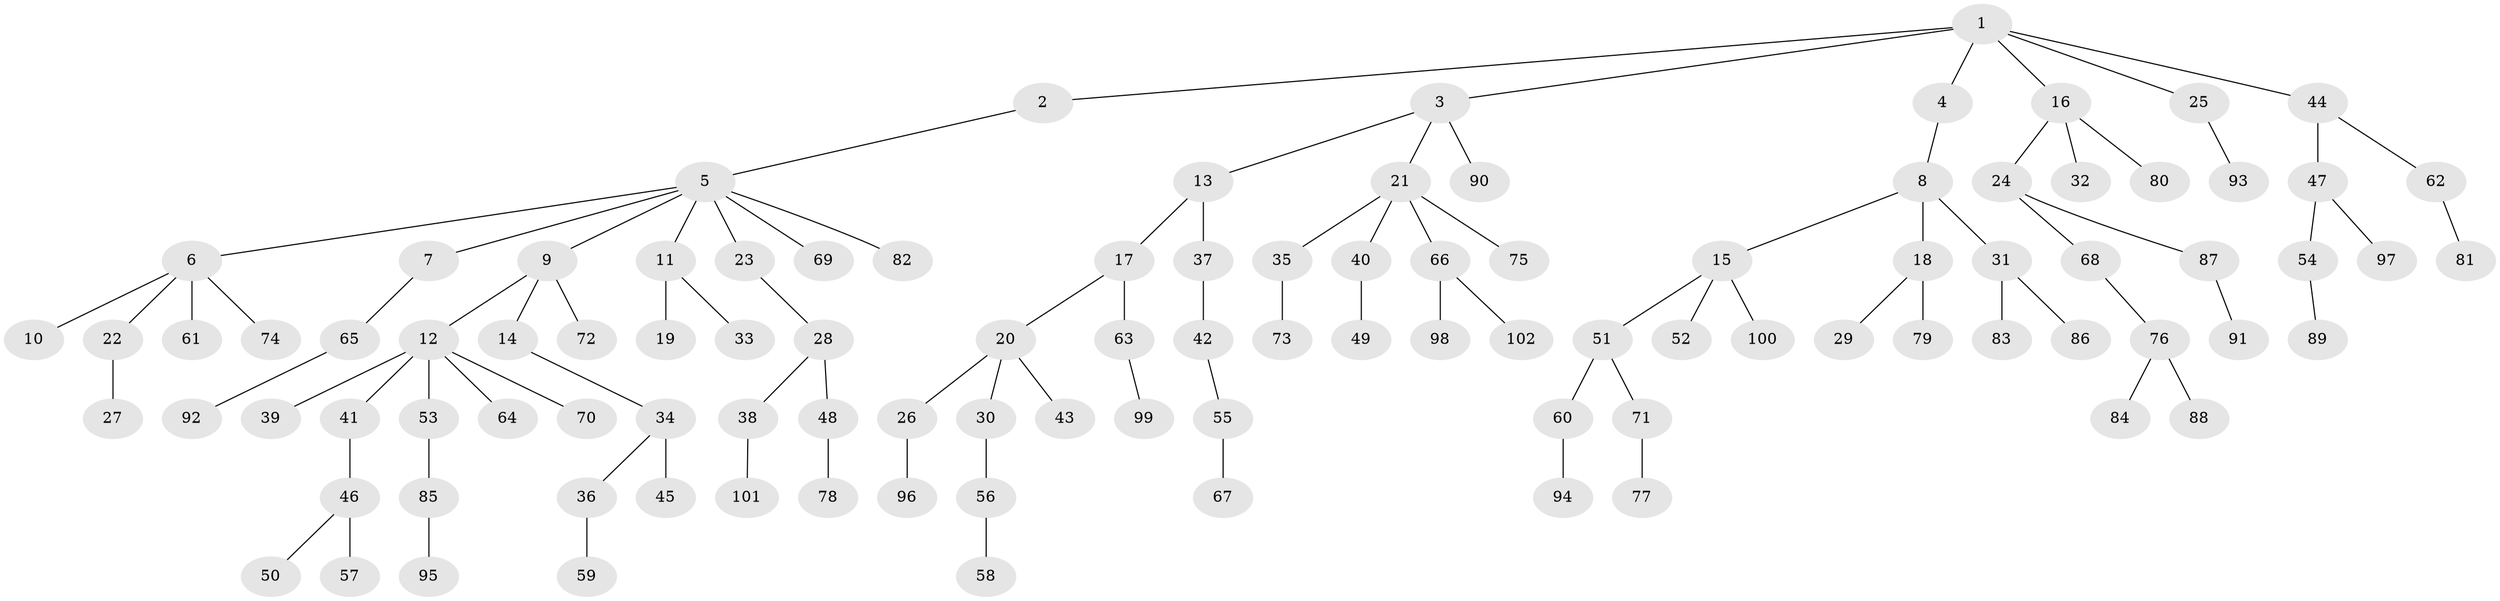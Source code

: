 // coarse degree distribution, {6: 0.046153846153846156, 3: 0.12307692307692308, 4: 0.06153846153846154, 8: 0.015384615384615385, 1: 0.5538461538461539, 2: 0.2}
// Generated by graph-tools (version 1.1) at 2025/24/03/03/25 07:24:07]
// undirected, 102 vertices, 101 edges
graph export_dot {
graph [start="1"]
  node [color=gray90,style=filled];
  1;
  2;
  3;
  4;
  5;
  6;
  7;
  8;
  9;
  10;
  11;
  12;
  13;
  14;
  15;
  16;
  17;
  18;
  19;
  20;
  21;
  22;
  23;
  24;
  25;
  26;
  27;
  28;
  29;
  30;
  31;
  32;
  33;
  34;
  35;
  36;
  37;
  38;
  39;
  40;
  41;
  42;
  43;
  44;
  45;
  46;
  47;
  48;
  49;
  50;
  51;
  52;
  53;
  54;
  55;
  56;
  57;
  58;
  59;
  60;
  61;
  62;
  63;
  64;
  65;
  66;
  67;
  68;
  69;
  70;
  71;
  72;
  73;
  74;
  75;
  76;
  77;
  78;
  79;
  80;
  81;
  82;
  83;
  84;
  85;
  86;
  87;
  88;
  89;
  90;
  91;
  92;
  93;
  94;
  95;
  96;
  97;
  98;
  99;
  100;
  101;
  102;
  1 -- 2;
  1 -- 3;
  1 -- 4;
  1 -- 16;
  1 -- 25;
  1 -- 44;
  2 -- 5;
  3 -- 13;
  3 -- 21;
  3 -- 90;
  4 -- 8;
  5 -- 6;
  5 -- 7;
  5 -- 9;
  5 -- 11;
  5 -- 23;
  5 -- 69;
  5 -- 82;
  6 -- 10;
  6 -- 22;
  6 -- 61;
  6 -- 74;
  7 -- 65;
  8 -- 15;
  8 -- 18;
  8 -- 31;
  9 -- 12;
  9 -- 14;
  9 -- 72;
  11 -- 19;
  11 -- 33;
  12 -- 39;
  12 -- 41;
  12 -- 53;
  12 -- 64;
  12 -- 70;
  13 -- 17;
  13 -- 37;
  14 -- 34;
  15 -- 51;
  15 -- 52;
  15 -- 100;
  16 -- 24;
  16 -- 32;
  16 -- 80;
  17 -- 20;
  17 -- 63;
  18 -- 29;
  18 -- 79;
  20 -- 26;
  20 -- 30;
  20 -- 43;
  21 -- 35;
  21 -- 40;
  21 -- 66;
  21 -- 75;
  22 -- 27;
  23 -- 28;
  24 -- 68;
  24 -- 87;
  25 -- 93;
  26 -- 96;
  28 -- 38;
  28 -- 48;
  30 -- 56;
  31 -- 83;
  31 -- 86;
  34 -- 36;
  34 -- 45;
  35 -- 73;
  36 -- 59;
  37 -- 42;
  38 -- 101;
  40 -- 49;
  41 -- 46;
  42 -- 55;
  44 -- 47;
  44 -- 62;
  46 -- 50;
  46 -- 57;
  47 -- 54;
  47 -- 97;
  48 -- 78;
  51 -- 60;
  51 -- 71;
  53 -- 85;
  54 -- 89;
  55 -- 67;
  56 -- 58;
  60 -- 94;
  62 -- 81;
  63 -- 99;
  65 -- 92;
  66 -- 98;
  66 -- 102;
  68 -- 76;
  71 -- 77;
  76 -- 84;
  76 -- 88;
  85 -- 95;
  87 -- 91;
}
